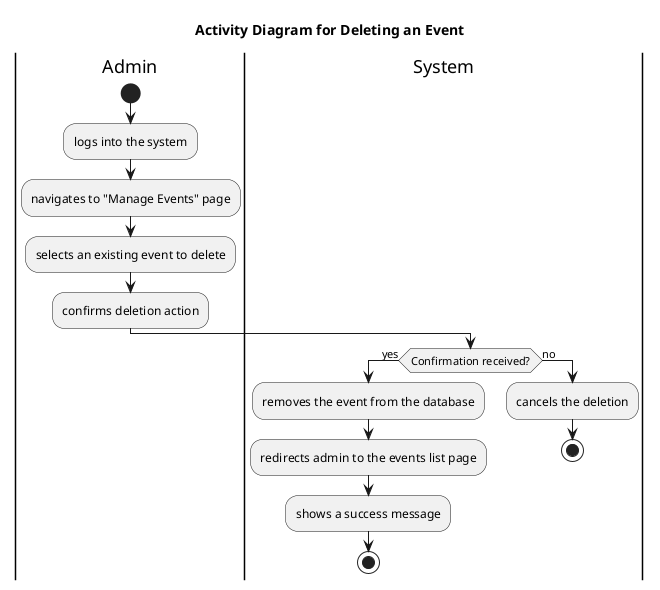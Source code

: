 @startuml Activity Diagram for Deleting an Event
title Activity Diagram for Deleting an Event

|Admin|
start
:logs into the system;
:navigates to "Manage Events" page;
:selects an existing event to delete;
:confirms deletion action;

|System|
if (Confirmation received?) then (yes)
    :removes the event from the database;
    :redirects admin to the events list page;
    :shows a success message;
    stop
else (no)
    :cancels the deletion;
    stop
endif
@enduml

